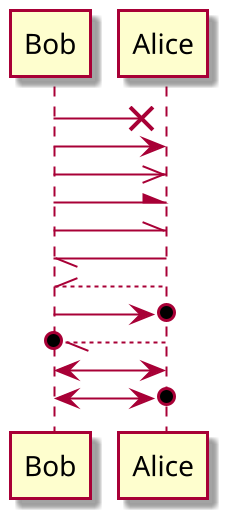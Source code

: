 @startuml Change Arrow Style
/'
- add a final x to denote a lost message
- use \ or / instead of < or > to have only the bottom or top part of the arrow
- repeat the arrow head (for example, >> or //) head to have a thin drawing
- use -- instead of - to have a dotted arrow
- add a final "o" at arrow head
- use bidirectional arrow <->
'/
skin rose
scale 2

Bob ->x Alice
Bob -> Alice
Bob ->> Alice
Bob -\ Alice
Bob -\\ Alice
Bob \\- Alice
Bob //-- Alice

Bob ->o Alice
Bob o\\-- Alice
Bob <-> Alice
Bob <->o Alice


@enduml
